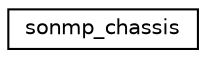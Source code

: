 digraph G
{
  edge [fontname="Helvetica",fontsize="10",labelfontname="Helvetica",labelfontsize="10"];
  node [fontname="Helvetica",fontsize="10",shape=record];
  rankdir="LR";
  Node1 [label="sonmp_chassis",height=0.2,width=0.4,color="black", fillcolor="white", style="filled",URL="$structsonmp__chassis.html"];
}
